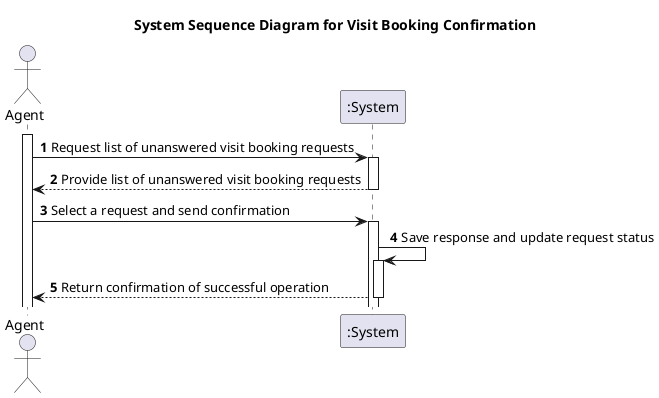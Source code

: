@startuml
'https://plantuml.com/sequence-diagram

title System Sequence Diagram for Visit Booking Confirmation

autoactivate on
autonumber

actor "Agent" as Agent
participant ":System" as System

activate Agent

Agent -> System: Request list of unanswered visit booking requests
System --> Agent: Provide list of unanswered visit booking requests

Agent -> System: Select a request and send confirmation
System -> System: Save response and update request status
System --> Agent: Return confirmation of successful operation
@enduml